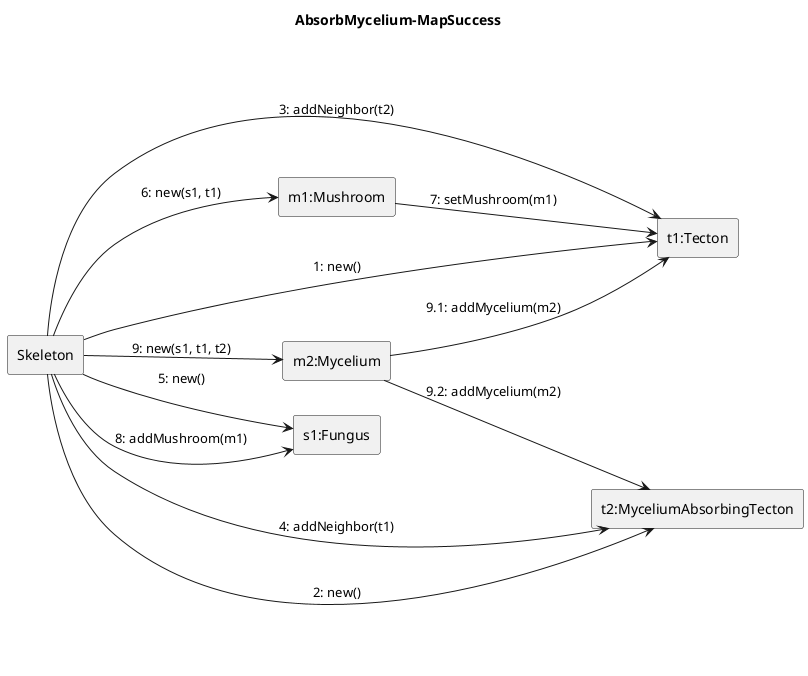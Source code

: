 @startuml Absorb-mycelium/map-success
left to right direction
title AbsorbMycelium-MapSuccess

rectangle Skeleton

rectangle "t1:Tecton" as t1
rectangle "t2:MyceliumAbsorbingTecton" as t2
rectangle "s1:Fungus" as s1
rectangle "m1:Mushroom" as m1
rectangle "m2:Mycelium" as m2

Skeleton --> t1: 1: new()
Skeleton --> t2: 2: new()
Skeleton --> t1: 3: addNeighbor(t2)
Skeleton --> t2: 4: addNeighbor(t1)
Skeleton --> s1 : 5: new()
Skeleton --> m1: 6: new(s1, t1)
m1 --> t1 : 7: setMushroom(m1)
Skeleton --> s1: 8: addMushroom(m1)
Skeleton --> m2: 9: new(s1, t1, t2)
m2 --> t1 : 9.1: addMycelium(m2)
m2 --> t2 : 9.2: addMycelium(m2)

@enduml